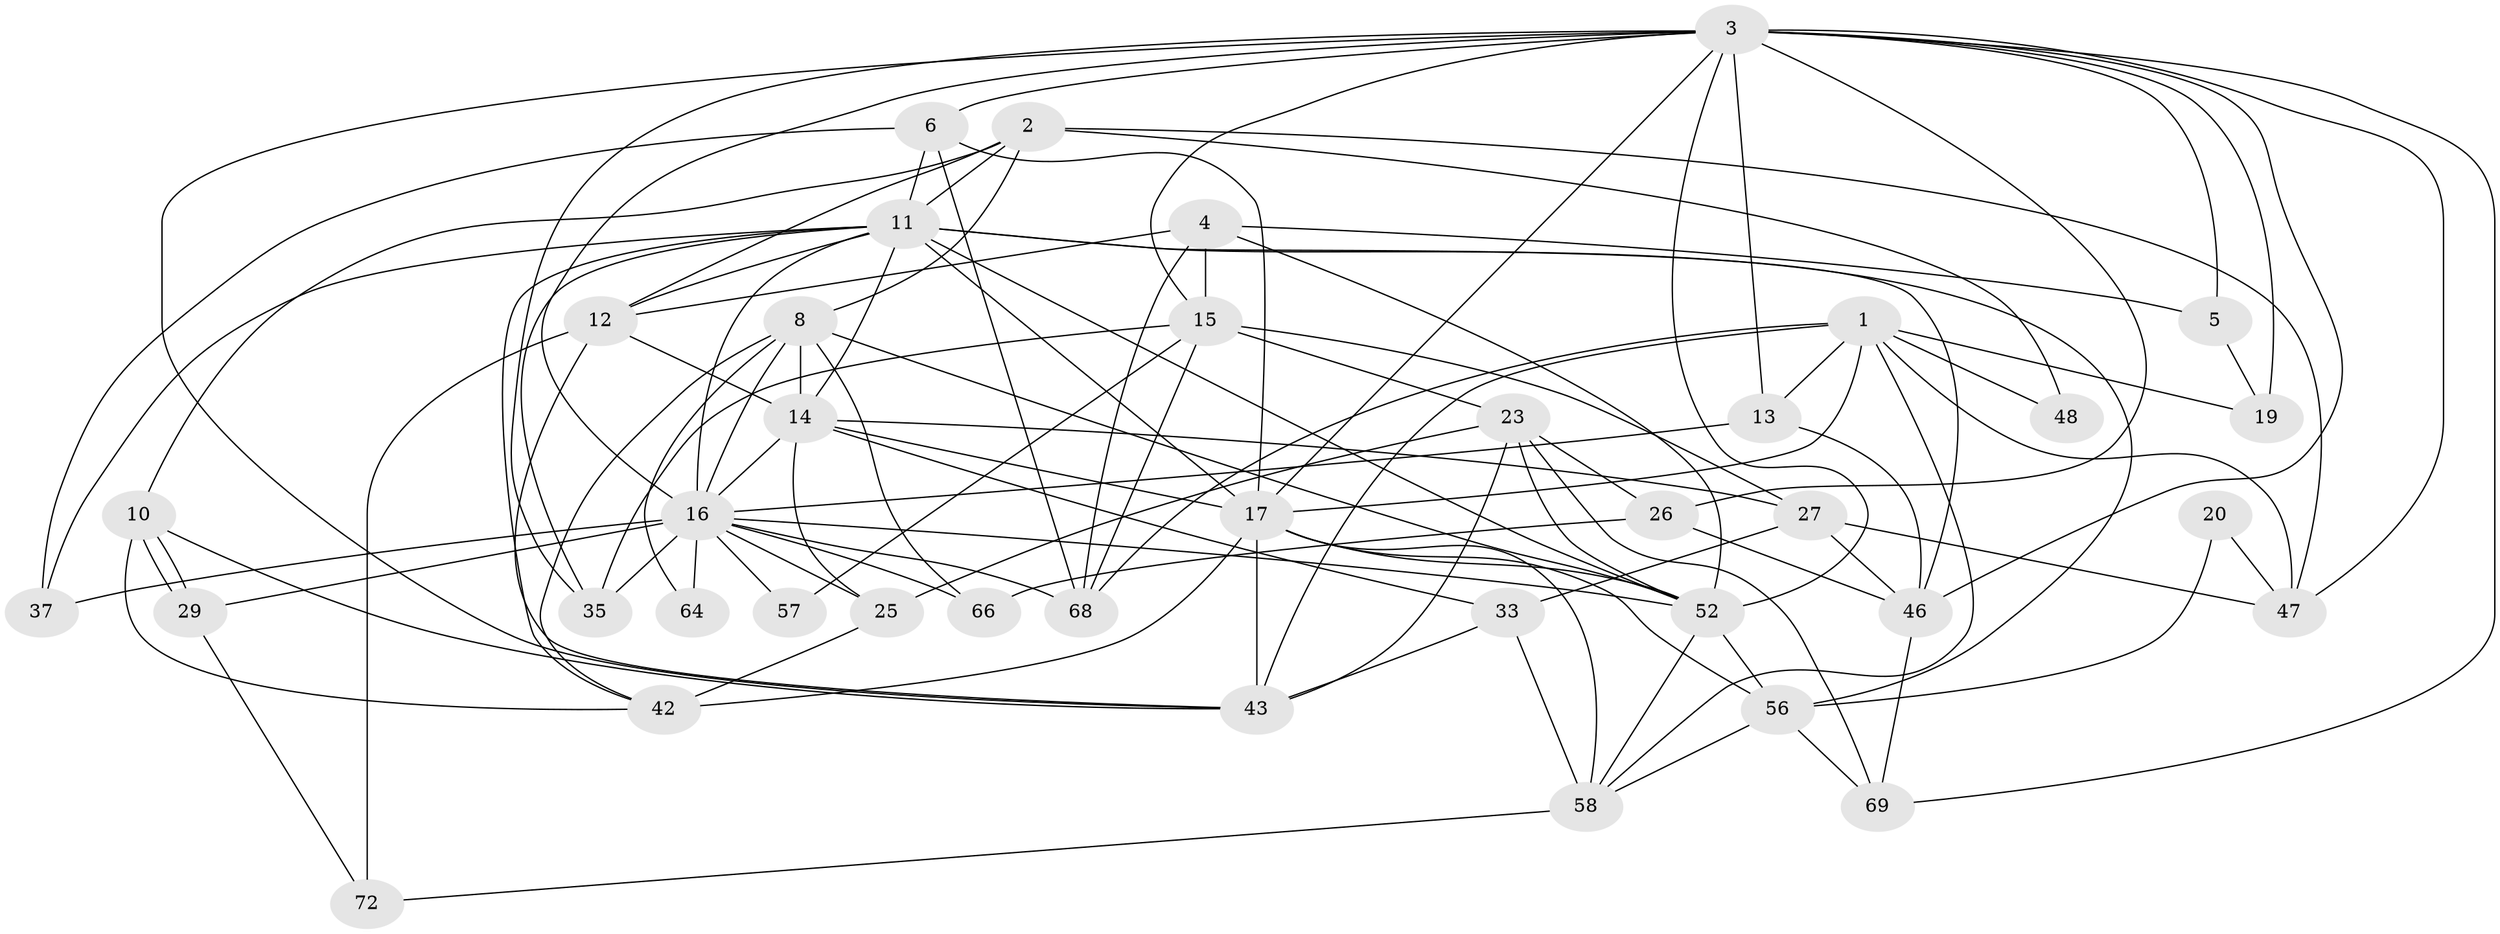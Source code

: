 // original degree distribution, {5: 0.23076923076923078, 6: 0.11538461538461539, 3: 0.19230769230769232, 4: 0.2948717948717949, 2: 0.15384615384615385, 7: 0.01282051282051282}
// Generated by graph-tools (version 1.1) at 2025/15/03/09/25 04:15:03]
// undirected, 39 vertices, 109 edges
graph export_dot {
graph [start="1"]
  node [color=gray90,style=filled];
  1 [super="+67"];
  2 [super="+9"];
  3 [super="+7+59"];
  4 [super="+40"];
  5 [super="+62"];
  6;
  8 [super="+18"];
  10;
  11 [super="+28+77"];
  12;
  13;
  14 [super="+21"];
  15 [super="+39+63"];
  16 [super="+73+32+74"];
  17 [super="+30+31"];
  19;
  20;
  23 [super="+41"];
  25 [super="+44"];
  26;
  27 [super="+60"];
  29 [super="+51"];
  33 [super="+61"];
  35;
  37;
  42 [super="+53"];
  43 [super="+70"];
  46 [super="+78+54"];
  47;
  48;
  52 [super="+76+71"];
  56;
  57;
  58 [super="+65"];
  64;
  66;
  68;
  69;
  72;
  1 -- 13;
  1 -- 68;
  1 -- 43;
  1 -- 48;
  1 -- 19;
  1 -- 47;
  1 -- 17;
  1 -- 58;
  2 -- 47;
  2 -- 12;
  2 -- 10;
  2 -- 8;
  2 -- 48;
  2 -- 11;
  3 -- 6;
  3 -- 19;
  3 -- 35;
  3 -- 5;
  3 -- 69;
  3 -- 43;
  3 -- 13;
  3 -- 47;
  3 -- 16;
  3 -- 26;
  3 -- 15;
  3 -- 17;
  3 -- 52;
  3 -- 46;
  4 -- 5;
  4 -- 68;
  4 -- 52 [weight=2];
  4 -- 12;
  4 -- 15;
  5 -- 19;
  6 -- 37;
  6 -- 68;
  6 -- 11;
  6 -- 17;
  8 -- 64;
  8 -- 66;
  8 -- 52;
  8 -- 14;
  8 -- 16;
  8 -- 42;
  10 -- 29;
  10 -- 29;
  10 -- 43;
  10 -- 42;
  11 -- 35;
  11 -- 56;
  11 -- 12;
  11 -- 16;
  11 -- 52;
  11 -- 14;
  11 -- 17 [weight=2];
  11 -- 37;
  11 -- 42;
  11 -- 46;
  12 -- 43;
  12 -- 72;
  12 -- 14;
  13 -- 16 [weight=2];
  13 -- 46;
  14 -- 25;
  14 -- 16;
  14 -- 27;
  14 -- 17;
  14 -- 33;
  15 -- 68;
  15 -- 27;
  15 -- 57;
  15 -- 35;
  15 -- 23;
  16 -- 29 [weight=3];
  16 -- 68;
  16 -- 37;
  16 -- 66;
  16 -- 35;
  16 -- 25;
  16 -- 57;
  16 -- 64;
  16 -- 52 [weight=2];
  17 -- 42 [weight=2];
  17 -- 52;
  17 -- 58;
  17 -- 43;
  17 -- 56;
  20 -- 56;
  20 -- 47;
  23 -- 69;
  23 -- 52;
  23 -- 25;
  23 -- 26;
  23 -- 43;
  25 -- 42;
  26 -- 66;
  26 -- 46;
  27 -- 46;
  27 -- 33;
  27 -- 47;
  29 -- 72;
  33 -- 58;
  33 -- 43;
  46 -- 69;
  52 -- 58;
  52 -- 56;
  56 -- 69;
  56 -- 58;
  58 -- 72;
}

